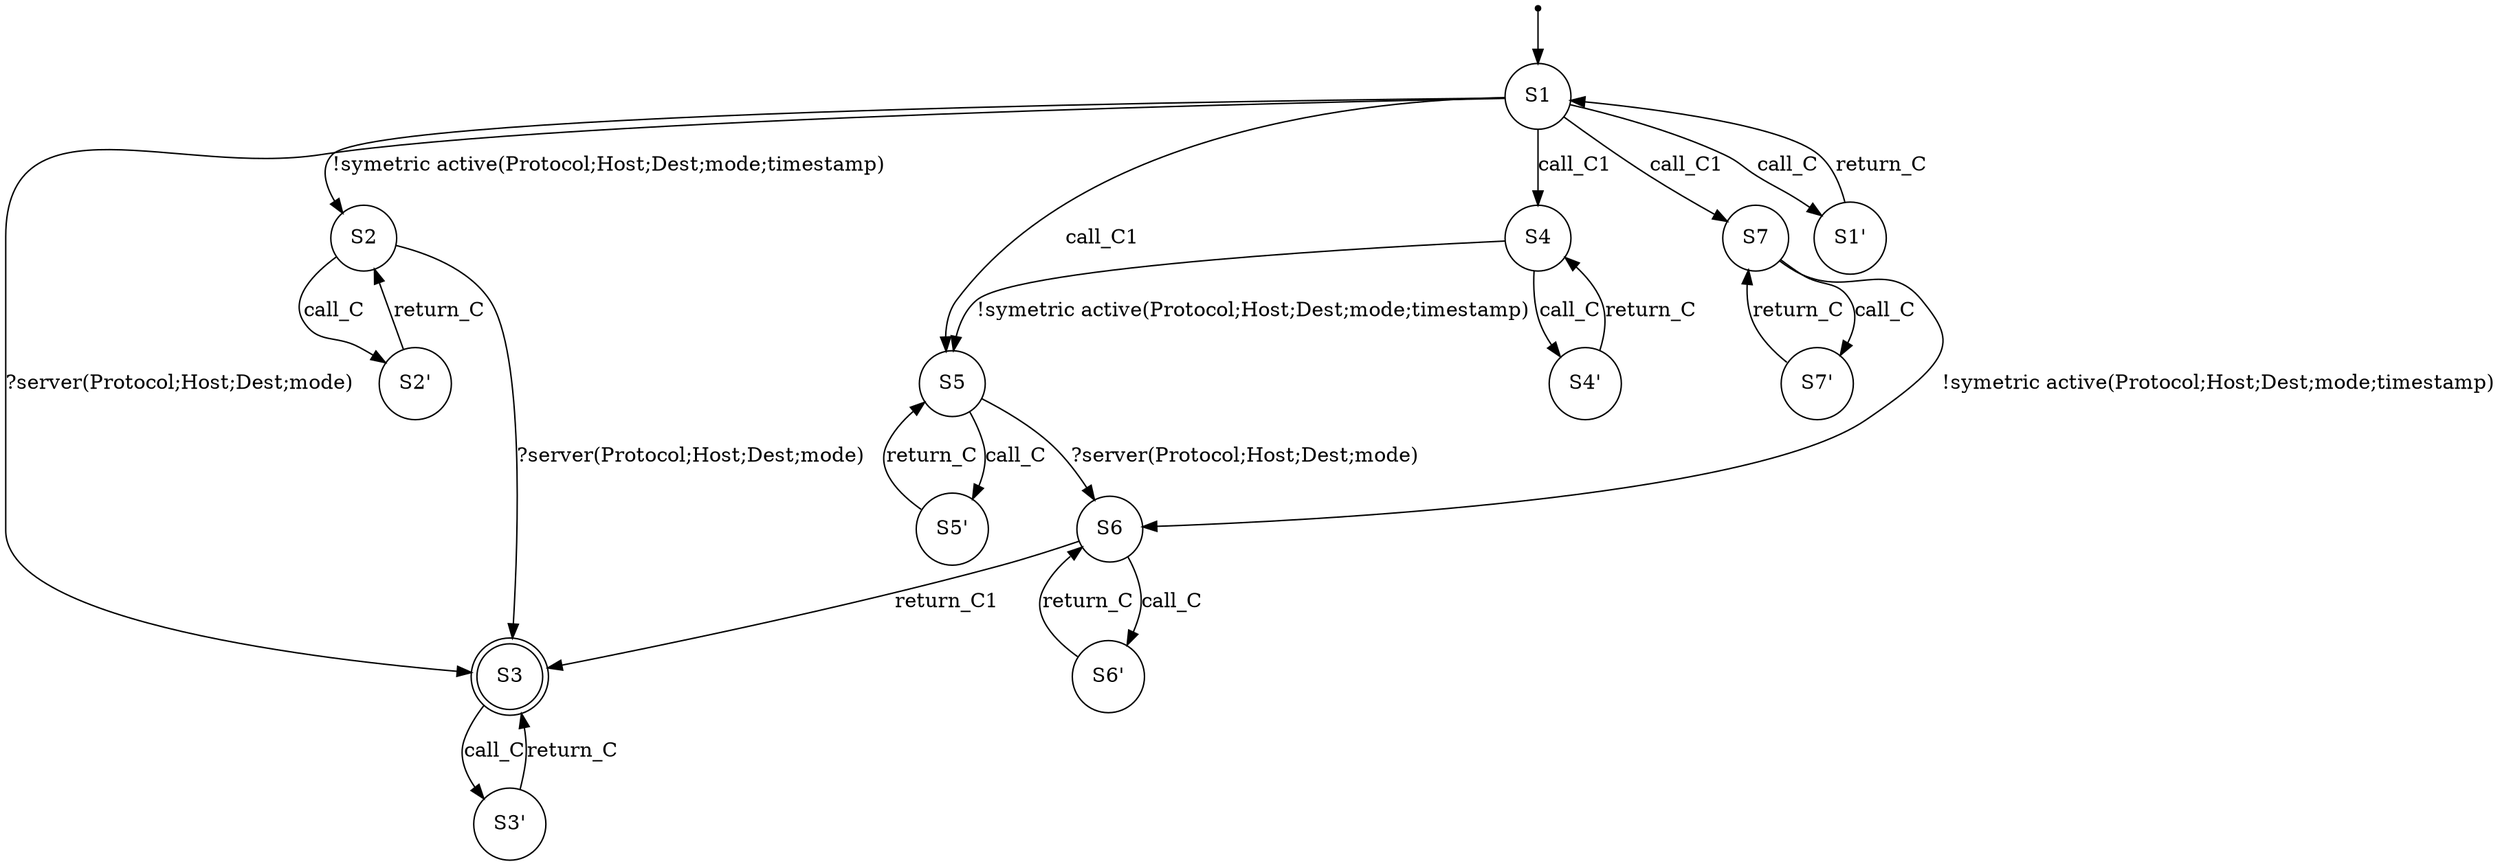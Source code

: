 digraph LTS {
S00[shape=point]
S1[label=S1,shape=circle];
S2[label=S2,shape=circle];
S3[label=S3,shape=doublecircle];
S4[label=S4,shape=circle];
S5[label=S5,shape=circle];
S6[label=S6,shape=circle];
S7[label=S7,shape=circle];
"S1'"[label="S1'",shape=circle];
"S2'"[label="S2'",shape=circle];
"S3'"[label="S3'",shape=circle];
"S4'"[label="S4'",shape=circle];
"S5'"[label="S5'",shape=circle];
"S6'"[label="S6'",shape=circle];
"S7'"[label="S7'",shape=circle];
S00 -> S1
S1 -> S2[label ="!symetric active(Protocol;Host;Dest;mode;timestamp)"];
S1 -> S3[label ="?server(Protocol;Host;Dest;mode)"];
S1 -> S4[label ="call_C1"];
S1 -> S5[label ="call_C1"];
S1 -> S7[label ="call_C1"];
S2 -> S3[label ="?server(Protocol;Host;Dest;mode)"];
S4 -> S5[label ="!symetric active(Protocol;Host;Dest;mode;timestamp)"];
S5 -> S6[label ="?server(Protocol;Host;Dest;mode)"];
S6 -> S3[label ="return_C1"];
S7 -> S6[label ="!symetric active(Protocol;Host;Dest;mode;timestamp)"];
S1 -> "S1'"[label ="call_C"]
"S1'" -> S1[label ="return_C"]
S2 -> "S2'"[label ="call_C"]
"S2'" -> S2[label ="return_C"]
S3 -> "S3'"[label ="call_C"]
"S3'" -> S3[label ="return_C"]
S4 -> "S4'"[label ="call_C"]
"S4'" -> S4[label ="return_C"]
S5 -> "S5'"[label ="call_C"]
"S5'" -> S5[label ="return_C"]
S6 -> "S6'"[label ="call_C"]
"S6'" -> S6[label ="return_C"]
S7 -> "S7'"[label ="call_C"]
"S7'" -> S7[label ="return_C"]
}
